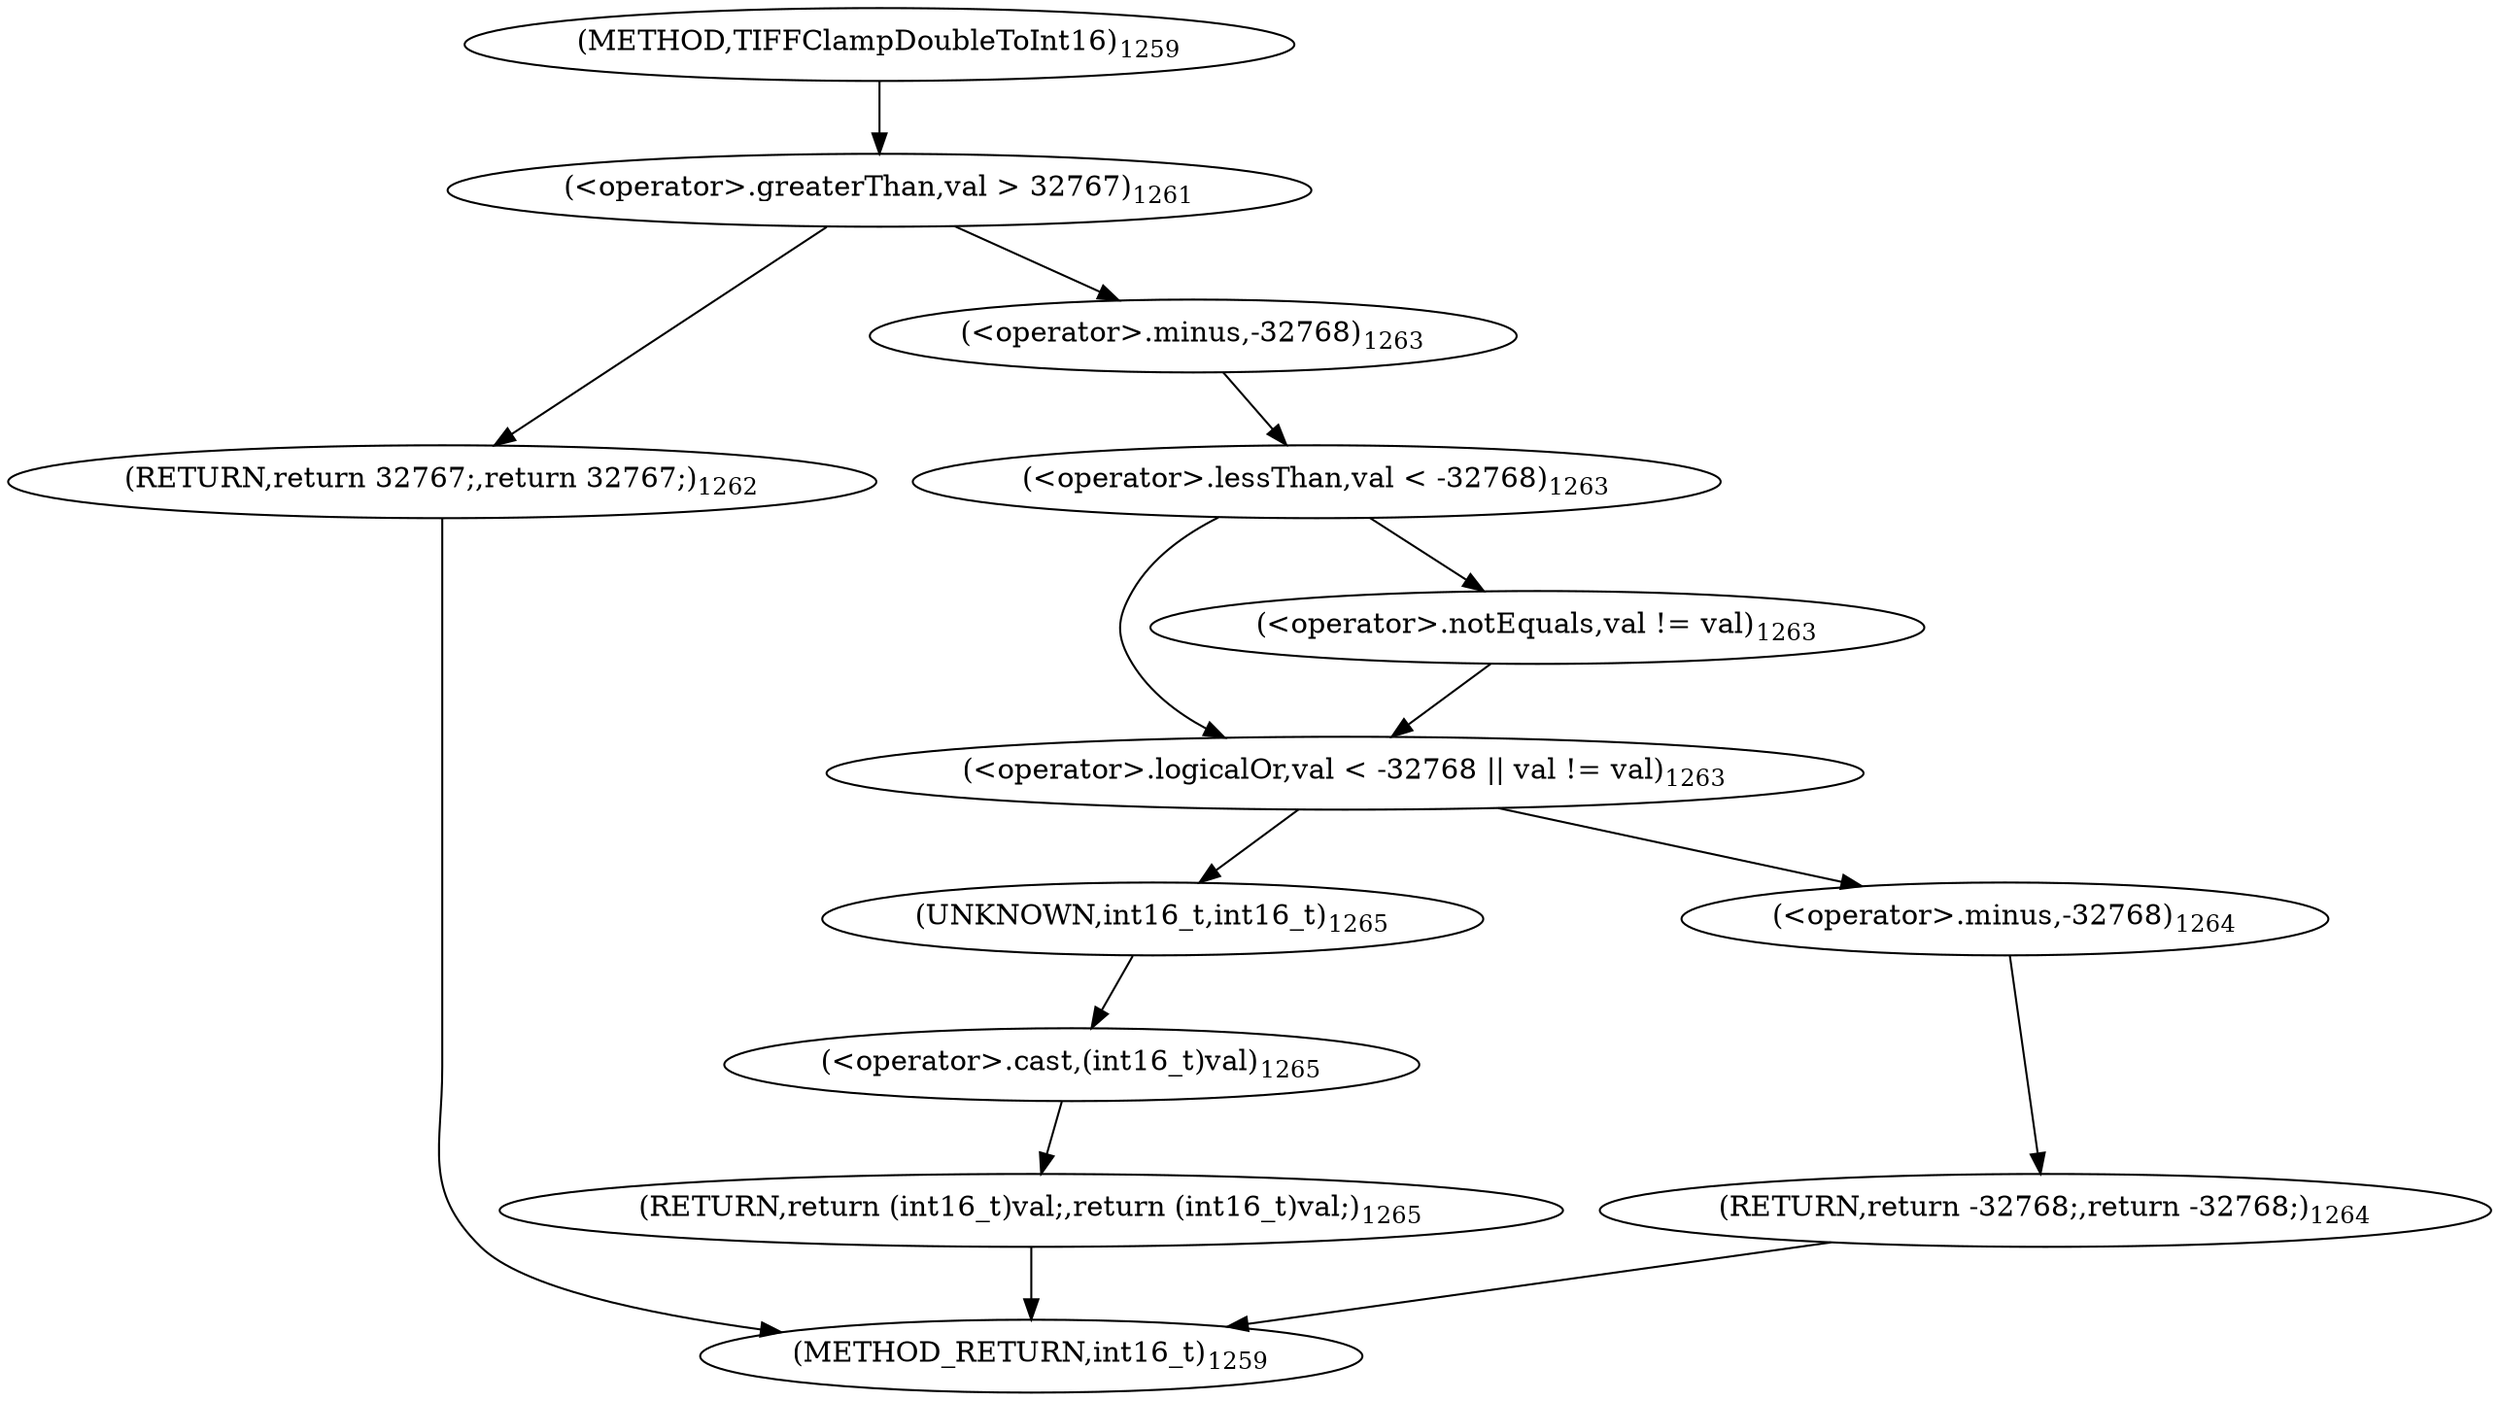 digraph "TIFFClampDoubleToInt16" {  
"67426" [label = <(RETURN,return (int16_t)val;,return (int16_t)val;)<SUB>1265</SUB>> ]
"67407" [label = <(&lt;operator&gt;.greaterThan,val &gt; 32767)<SUB>1261</SUB>> ]
"67414" [label = <(&lt;operator&gt;.logicalOr,val &lt; -32768 || val != val)<SUB>1263</SUB>> ]
"67427" [label = <(&lt;operator&gt;.cast,(int16_t)val)<SUB>1265</SUB>> ]
"67411" [label = <(RETURN,return 32767;,return 32767;)<SUB>1262</SUB>> ]
"67415" [label = <(&lt;operator&gt;.lessThan,val &lt; -32768)<SUB>1263</SUB>> ]
"67419" [label = <(&lt;operator&gt;.notEquals,val != val)<SUB>1263</SUB>> ]
"67423" [label = <(RETURN,return -32768;,return -32768;)<SUB>1264</SUB>> ]
"67428" [label = <(UNKNOWN,int16_t,int16_t)<SUB>1265</SUB>> ]
"67417" [label = <(&lt;operator&gt;.minus,-32768)<SUB>1263</SUB>> ]
"67424" [label = <(&lt;operator&gt;.minus,-32768)<SUB>1264</SUB>> ]
"67403" [label = <(METHOD,TIFFClampDoubleToInt16)<SUB>1259</SUB>> ]
"67430" [label = <(METHOD_RETURN,int16_t)<SUB>1259</SUB>> ]
  "67426" -> "67430" 
  "67407" -> "67411" 
  "67407" -> "67417" 
  "67414" -> "67428" 
  "67414" -> "67424" 
  "67427" -> "67426" 
  "67411" -> "67430" 
  "67415" -> "67414" 
  "67415" -> "67419" 
  "67419" -> "67414" 
  "67423" -> "67430" 
  "67428" -> "67427" 
  "67417" -> "67415" 
  "67424" -> "67423" 
  "67403" -> "67407" 
}
